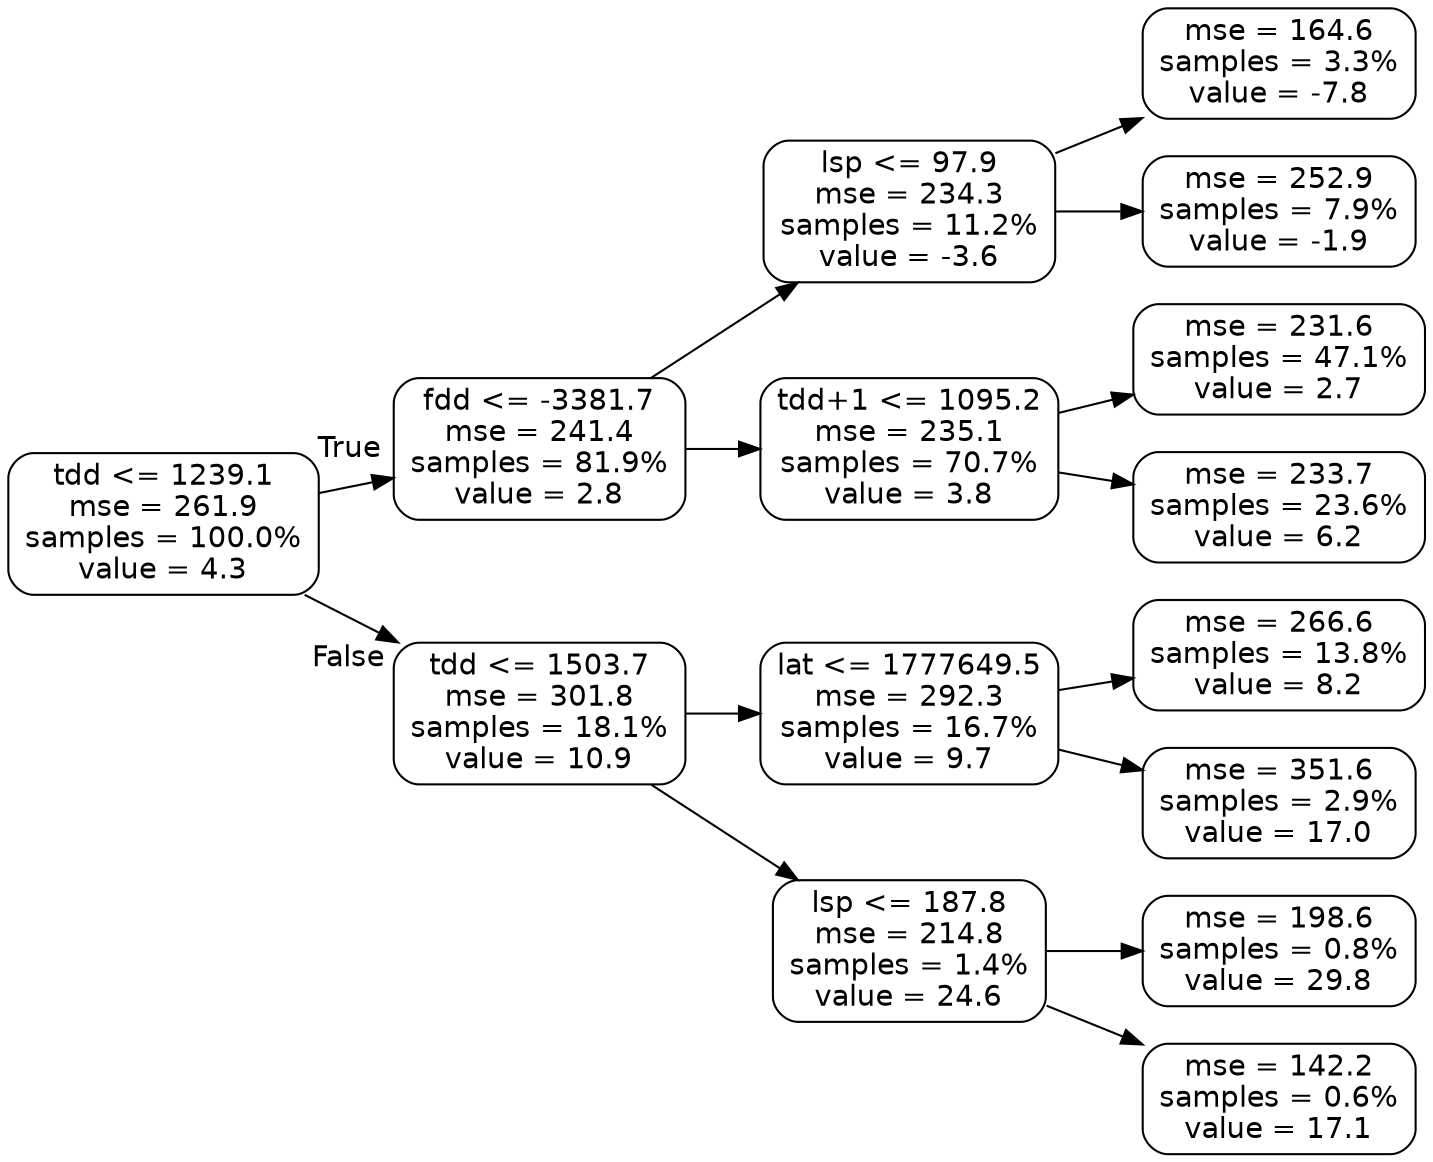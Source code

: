 digraph Tree {
node [shape=box, style="rounded", color="black", fontname=helvetica] ;
edge [fontname=helvetica] ;
rankdir=LR ;
0 [label="tdd <= 1239.1\nmse = 261.9\nsamples = 100.0%\nvalue = 4.3"] ;
1 [label="fdd <= -3381.7\nmse = 241.4\nsamples = 81.9%\nvalue = 2.8"] ;
0 -> 1 [labeldistance=2.5, labelangle=-45, headlabel="True"] ;
3 [label="lsp <= 97.9\nmse = 234.3\nsamples = 11.2%\nvalue = -3.6"] ;
1 -> 3 ;
11 [label="mse = 164.6\nsamples = 3.3%\nvalue = -7.8"] ;
3 -> 11 ;
12 [label="mse = 252.9\nsamples = 7.9%\nvalue = -1.9"] ;
3 -> 12 ;
4 [label="tdd+1 <= 1095.2\nmse = 235.1\nsamples = 70.7%\nvalue = 3.8"] ;
1 -> 4 ;
7 [label="mse = 231.6\nsamples = 47.1%\nvalue = 2.7"] ;
4 -> 7 ;
8 [label="mse = 233.7\nsamples = 23.6%\nvalue = 6.2"] ;
4 -> 8 ;
2 [label="tdd <= 1503.7\nmse = 301.8\nsamples = 18.1%\nvalue = 10.9"] ;
0 -> 2 [labeldistance=2.5, labelangle=45, headlabel="False"] ;
5 [label="lat <= 1777649.5\nmse = 292.3\nsamples = 16.7%\nvalue = 9.7"] ;
2 -> 5 ;
9 [label="mse = 266.6\nsamples = 13.8%\nvalue = 8.2"] ;
5 -> 9 ;
10 [label="mse = 351.6\nsamples = 2.9%\nvalue = 17.0"] ;
5 -> 10 ;
6 [label="lsp <= 187.8\nmse = 214.8\nsamples = 1.4%\nvalue = 24.6"] ;
2 -> 6 ;
13 [label="mse = 198.6\nsamples = 0.8%\nvalue = 29.8"] ;
6 -> 13 ;
14 [label="mse = 142.2\nsamples = 0.6%\nvalue = 17.1"] ;
6 -> 14 ;
}